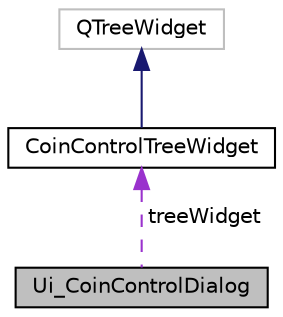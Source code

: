 digraph "Ui_CoinControlDialog"
{
 // LATEX_PDF_SIZE
  edge [fontname="Helvetica",fontsize="10",labelfontname="Helvetica",labelfontsize="10"];
  node [fontname="Helvetica",fontsize="10",shape=record];
  Node2 [label="Ui_CoinControlDialog",height=0.2,width=0.4,color="black", fillcolor="grey75", style="filled", fontcolor="black",tooltip=" "];
  Node3 -> Node2 [dir="back",color="darkorchid3",fontsize="10",style="dashed",label=" treeWidget" ,fontname="Helvetica"];
  Node3 [label="CoinControlTreeWidget",height=0.2,width=0.4,color="black", fillcolor="white", style="filled",URL="$class_coin_control_tree_widget.html",tooltip=" "];
  Node4 -> Node3 [dir="back",color="midnightblue",fontsize="10",style="solid",fontname="Helvetica"];
  Node4 [label="QTreeWidget",height=0.2,width=0.4,color="grey75", fillcolor="white", style="filled",tooltip=" "];
}
